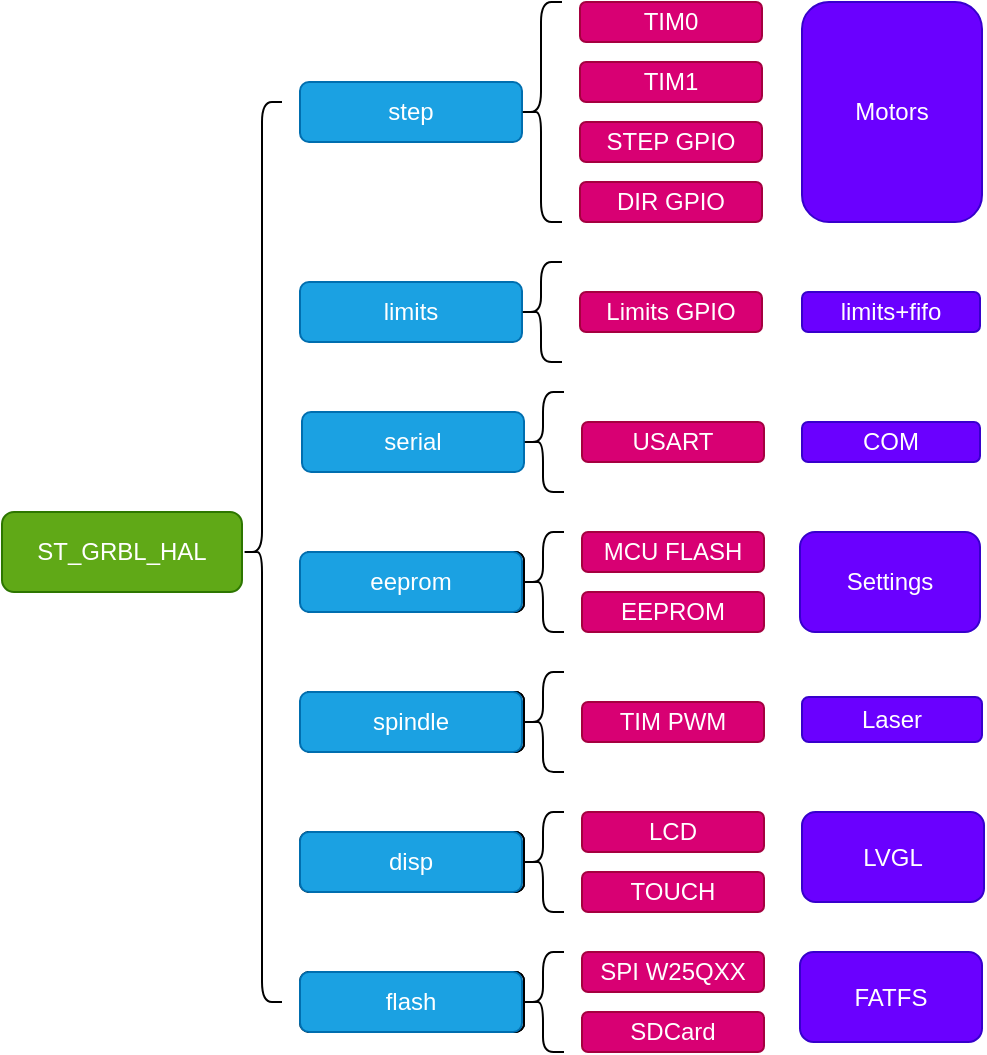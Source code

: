 <mxfile>
    <diagram id="nnVmaFYIqSaF1pwP1oCi" name="第 1 页">
        <mxGraphModel dx="966" dy="688" grid="1" gridSize="10" guides="1" tooltips="1" connect="1" arrows="1" fold="1" page="1" pageScale="1" pageWidth="827" pageHeight="1169" math="0" shadow="0">
            <root>
                <mxCell id="0"/>
                <mxCell id="1" parent="0"/>
                <mxCell id="2" value="ST_GRBL_HAL" style="rounded=1;whiteSpace=wrap;html=1;fillColor=#60a917;strokeColor=#2D7600;fontColor=#ffffff;" vertex="1" parent="1">
                    <mxGeometry x="100" y="425" width="120" height="40" as="geometry"/>
                </mxCell>
                <mxCell id="3" value="step" style="rounded=1;whiteSpace=wrap;html=1;fillColor=#1ba1e2;strokeColor=#006EAF;fontColor=#ffffff;" vertex="1" parent="1">
                    <mxGeometry x="249" y="210" width="111" height="30" as="geometry"/>
                </mxCell>
                <mxCell id="4" value="limits" style="rounded=1;whiteSpace=wrap;html=1;fillColor=#1ba1e2;strokeColor=#006EAF;fontColor=#ffffff;" vertex="1" parent="1">
                    <mxGeometry x="249" y="310" width="111" height="30" as="geometry"/>
                </mxCell>
                <mxCell id="5" value="serial" style="rounded=1;whiteSpace=wrap;html=1;fillColor=#1ba1e2;strokeColor=#006EAF;fontColor=#ffffff;" vertex="1" parent="1">
                    <mxGeometry x="250" y="375" width="111" height="30" as="geometry"/>
                </mxCell>
                <mxCell id="6" value="eeprom" style="rounded=1;whiteSpace=wrap;html=1;" vertex="1" parent="1">
                    <mxGeometry x="250" y="445" width="111" height="30" as="geometry"/>
                </mxCell>
                <mxCell id="7" value="spindle" style="rounded=1;whiteSpace=wrap;html=1;" vertex="1" parent="1">
                    <mxGeometry x="250" y="515" width="111" height="30" as="geometry"/>
                </mxCell>
                <mxCell id="18" value="" style="shape=curlyBracket;whiteSpace=wrap;html=1;rounded=1;size=0.5;" vertex="1" parent="1">
                    <mxGeometry x="359" y="170" width="21" height="110" as="geometry"/>
                </mxCell>
                <mxCell id="20" value="TIM0" style="rounded=1;whiteSpace=wrap;html=1;fillColor=#d80073;strokeColor=#A50040;fontColor=#ffffff;" vertex="1" parent="1">
                    <mxGeometry x="389" y="170" width="91" height="20" as="geometry"/>
                </mxCell>
                <mxCell id="21" value="TIM1" style="rounded=1;whiteSpace=wrap;html=1;fillColor=#d80073;strokeColor=#A50040;fontColor=#ffffff;" vertex="1" parent="1">
                    <mxGeometry x="389" y="200" width="91" height="20" as="geometry"/>
                </mxCell>
                <mxCell id="22" value="STEP GPIO" style="rounded=1;whiteSpace=wrap;html=1;fillColor=#d80073;strokeColor=#A50040;fontColor=#ffffff;" vertex="1" parent="1">
                    <mxGeometry x="389" y="230" width="91" height="20" as="geometry"/>
                </mxCell>
                <mxCell id="23" value="DIR GPIO" style="rounded=1;whiteSpace=wrap;html=1;fillColor=#d80073;strokeColor=#A50040;fontColor=#ffffff;" vertex="1" parent="1">
                    <mxGeometry x="389" y="260" width="91" height="20" as="geometry"/>
                </mxCell>
                <mxCell id="24" value="" style="shape=curlyBracket;whiteSpace=wrap;html=1;rounded=1;size=0.5;" vertex="1" parent="1">
                    <mxGeometry x="359" y="300" width="21" height="50" as="geometry"/>
                </mxCell>
                <mxCell id="25" value="Limits GPIO" style="rounded=1;whiteSpace=wrap;html=1;fillColor=#d80073;strokeColor=#A50040;fontColor=#ffffff;" vertex="1" parent="1">
                    <mxGeometry x="389" y="315" width="91" height="20" as="geometry"/>
                </mxCell>
                <mxCell id="26" value="" style="shape=curlyBracket;whiteSpace=wrap;html=1;rounded=1;size=0.5;" vertex="1" parent="1">
                    <mxGeometry x="360" y="365" width="21" height="50" as="geometry"/>
                </mxCell>
                <mxCell id="27" value="USART" style="rounded=1;whiteSpace=wrap;html=1;fillColor=#d80073;strokeColor=#A50040;fontColor=#ffffff;" vertex="1" parent="1">
                    <mxGeometry x="390" y="380" width="91" height="20" as="geometry"/>
                </mxCell>
                <mxCell id="28" value="" style="shape=curlyBracket;whiteSpace=wrap;html=1;rounded=1;size=0.5;" vertex="1" parent="1">
                    <mxGeometry x="360" y="435" width="21" height="50" as="geometry"/>
                </mxCell>
                <mxCell id="29" value="MCU FLASH" style="rounded=1;whiteSpace=wrap;html=1;fillColor=#d80073;strokeColor=#A50040;fontColor=#ffffff;" vertex="1" parent="1">
                    <mxGeometry x="390" y="435" width="91" height="20" as="geometry"/>
                </mxCell>
                <mxCell id="30" value="EEPROM" style="rounded=1;whiteSpace=wrap;html=1;fillColor=#d80073;strokeColor=#A50040;fontColor=#ffffff;" vertex="1" parent="1">
                    <mxGeometry x="390" y="465" width="91" height="20" as="geometry"/>
                </mxCell>
                <mxCell id="31" value="" style="shape=curlyBracket;whiteSpace=wrap;html=1;rounded=1;size=0.5;" vertex="1" parent="1">
                    <mxGeometry x="360" y="505" width="21" height="50" as="geometry"/>
                </mxCell>
                <mxCell id="32" value="TIM PWM" style="rounded=1;whiteSpace=wrap;html=1;fillColor=#d80073;strokeColor=#A50040;fontColor=#ffffff;" vertex="1" parent="1">
                    <mxGeometry x="390" y="520" width="91" height="20" as="geometry"/>
                </mxCell>
                <mxCell id="33" value="" style="shape=curlyBracket;whiteSpace=wrap;html=1;rounded=1;size=0.5;" vertex="1" parent="1">
                    <mxGeometry x="220" y="220" width="20" height="450" as="geometry"/>
                </mxCell>
                <mxCell id="35" value="disp" style="rounded=1;whiteSpace=wrap;html=1;" vertex="1" parent="1">
                    <mxGeometry x="249" y="585" width="111" height="30" as="geometry"/>
                </mxCell>
                <mxCell id="36" value="" style="shape=curlyBracket;whiteSpace=wrap;html=1;rounded=1;size=0.5;" vertex="1" parent="1">
                    <mxGeometry x="360" y="575" width="21" height="50" as="geometry"/>
                </mxCell>
                <mxCell id="37" value="LCD" style="rounded=1;whiteSpace=wrap;html=1;fillColor=#d80073;strokeColor=#A50040;fontColor=#ffffff;" vertex="1" parent="1">
                    <mxGeometry x="390" y="575" width="91" height="20" as="geometry"/>
                </mxCell>
                <mxCell id="38" value="TOUCH" style="rounded=1;whiteSpace=wrap;html=1;fillColor=#d80073;strokeColor=#A50040;fontColor=#ffffff;" vertex="1" parent="1">
                    <mxGeometry x="390" y="605" width="91" height="20" as="geometry"/>
                </mxCell>
                <mxCell id="39" value="flash" style="rounded=1;whiteSpace=wrap;html=1;" vertex="1" parent="1">
                    <mxGeometry x="249" y="655" width="111" height="30" as="geometry"/>
                </mxCell>
                <mxCell id="40" value="SPI W25QXX" style="rounded=1;whiteSpace=wrap;html=1;fillColor=#d80073;strokeColor=#A50040;fontColor=#ffffff;" vertex="1" parent="1">
                    <mxGeometry x="390" y="645" width="91" height="20" as="geometry"/>
                </mxCell>
                <mxCell id="41" value="" style="shape=curlyBracket;whiteSpace=wrap;html=1;rounded=1;size=0.5;" vertex="1" parent="1">
                    <mxGeometry x="360" y="645" width="21" height="50" as="geometry"/>
                </mxCell>
                <mxCell id="42" value="flash" style="rounded=1;whiteSpace=wrap;html=1;" vertex="1" parent="1">
                    <mxGeometry x="250" y="655" width="111" height="30" as="geometry"/>
                </mxCell>
                <mxCell id="43" value="disp" style="rounded=1;whiteSpace=wrap;html=1;" vertex="1" parent="1">
                    <mxGeometry x="250" y="585" width="111" height="30" as="geometry"/>
                </mxCell>
                <mxCell id="44" value="flash" style="rounded=1;whiteSpace=wrap;html=1;" vertex="1" parent="1">
                    <mxGeometry x="250" y="655" width="111" height="30" as="geometry"/>
                </mxCell>
                <mxCell id="45" value="disp" style="rounded=1;whiteSpace=wrap;html=1;" vertex="1" parent="1">
                    <mxGeometry x="250" y="585" width="111" height="30" as="geometry"/>
                </mxCell>
                <mxCell id="46" value="spindle" style="rounded=1;whiteSpace=wrap;html=1;" vertex="1" parent="1">
                    <mxGeometry x="250" y="515" width="111" height="30" as="geometry"/>
                </mxCell>
                <mxCell id="47" value="spindle" style="rounded=1;whiteSpace=wrap;html=1;" vertex="1" parent="1">
                    <mxGeometry x="250" y="515" width="111" height="30" as="geometry"/>
                </mxCell>
                <mxCell id="48" value="disp" style="rounded=1;whiteSpace=wrap;html=1;" vertex="1" parent="1">
                    <mxGeometry x="250" y="585" width="111" height="30" as="geometry"/>
                </mxCell>
                <mxCell id="49" value="flash" style="rounded=1;whiteSpace=wrap;html=1;" vertex="1" parent="1">
                    <mxGeometry x="250" y="655" width="111" height="30" as="geometry"/>
                </mxCell>
                <mxCell id="50" value="eeprom" style="rounded=1;whiteSpace=wrap;html=1;" vertex="1" parent="1">
                    <mxGeometry x="250" y="445" width="111" height="30" as="geometry"/>
                </mxCell>
                <mxCell id="51" value="spindle" style="rounded=1;whiteSpace=wrap;html=1;" vertex="1" parent="1">
                    <mxGeometry x="250" y="515" width="111" height="30" as="geometry"/>
                </mxCell>
                <mxCell id="52" value="disp" style="rounded=1;whiteSpace=wrap;html=1;" vertex="1" parent="1">
                    <mxGeometry x="250" y="585" width="111" height="30" as="geometry"/>
                </mxCell>
                <mxCell id="53" value="flash" style="rounded=1;whiteSpace=wrap;html=1;" vertex="1" parent="1">
                    <mxGeometry x="250" y="655" width="111" height="30" as="geometry"/>
                </mxCell>
                <mxCell id="54" value="eeprom" style="rounded=1;whiteSpace=wrap;html=1;" vertex="1" parent="1">
                    <mxGeometry x="250" y="445" width="111" height="30" as="geometry"/>
                </mxCell>
                <mxCell id="55" value="spindle" style="rounded=1;whiteSpace=wrap;html=1;fillColor=#1ba1e2;strokeColor=#006EAF;fontColor=#ffffff;" vertex="1" parent="1">
                    <mxGeometry x="249" y="515" width="111" height="30" as="geometry"/>
                </mxCell>
                <mxCell id="56" value="disp" style="rounded=1;whiteSpace=wrap;html=1;fillColor=#1ba1e2;strokeColor=#006EAF;fontColor=#ffffff;" vertex="1" parent="1">
                    <mxGeometry x="249" y="585" width="111" height="30" as="geometry"/>
                </mxCell>
                <mxCell id="57" value="flash" style="rounded=1;whiteSpace=wrap;html=1;fillColor=#1ba1e2;strokeColor=#006EAF;fontColor=#ffffff;" vertex="1" parent="1">
                    <mxGeometry x="249" y="655" width="111" height="30" as="geometry"/>
                </mxCell>
                <mxCell id="58" value="eeprom" style="rounded=1;whiteSpace=wrap;html=1;fillColor=#1ba1e2;strokeColor=#006EAF;fontColor=#ffffff;" vertex="1" parent="1">
                    <mxGeometry x="249" y="445" width="111" height="30" as="geometry"/>
                </mxCell>
                <mxCell id="59" value="FATFS" style="rounded=1;whiteSpace=wrap;html=1;fillColor=#6a00ff;strokeColor=#3700CC;fontColor=#ffffff;" vertex="1" parent="1">
                    <mxGeometry x="499" y="645" width="91" height="45" as="geometry"/>
                </mxCell>
                <mxCell id="60" value="LVGL" style="rounded=1;whiteSpace=wrap;html=1;fillColor=#6a00ff;strokeColor=#3700CC;fontColor=#ffffff;" vertex="1" parent="1">
                    <mxGeometry x="500" y="575" width="91" height="45" as="geometry"/>
                </mxCell>
                <mxCell id="61" value="Laser" style="rounded=1;whiteSpace=wrap;html=1;fillColor=#6a00ff;strokeColor=#3700CC;fontColor=#ffffff;" vertex="1" parent="1">
                    <mxGeometry x="500" y="517.5" width="90" height="22.5" as="geometry"/>
                </mxCell>
                <mxCell id="62" value="Settings" style="rounded=1;whiteSpace=wrap;html=1;fillColor=#6a00ff;strokeColor=#3700CC;fontColor=#ffffff;" vertex="1" parent="1">
                    <mxGeometry x="499" y="435" width="90" height="50" as="geometry"/>
                </mxCell>
                <mxCell id="63" value="COM" style="rounded=1;whiteSpace=wrap;html=1;fillColor=#6a00ff;strokeColor=#3700CC;fontColor=#ffffff;" vertex="1" parent="1">
                    <mxGeometry x="500" y="380" width="89" height="20" as="geometry"/>
                </mxCell>
                <mxCell id="64" value="limits+fifo" style="rounded=1;whiteSpace=wrap;html=1;fillColor=#6a00ff;strokeColor=#3700CC;fontColor=#ffffff;" vertex="1" parent="1">
                    <mxGeometry x="500" y="315" width="89" height="20" as="geometry"/>
                </mxCell>
                <mxCell id="65" value="Motors" style="rounded=1;whiteSpace=wrap;html=1;fillColor=#6a00ff;strokeColor=#3700CC;fontColor=#ffffff;" vertex="1" parent="1">
                    <mxGeometry x="500" y="170" width="90" height="110" as="geometry"/>
                </mxCell>
                <mxCell id="67" value="SDCard" style="rounded=1;whiteSpace=wrap;html=1;fillColor=#d80073;strokeColor=#A50040;fontColor=#ffffff;" vertex="1" parent="1">
                    <mxGeometry x="390" y="675" width="91" height="20" as="geometry"/>
                </mxCell>
            </root>
        </mxGraphModel>
    </diagram>
</mxfile>